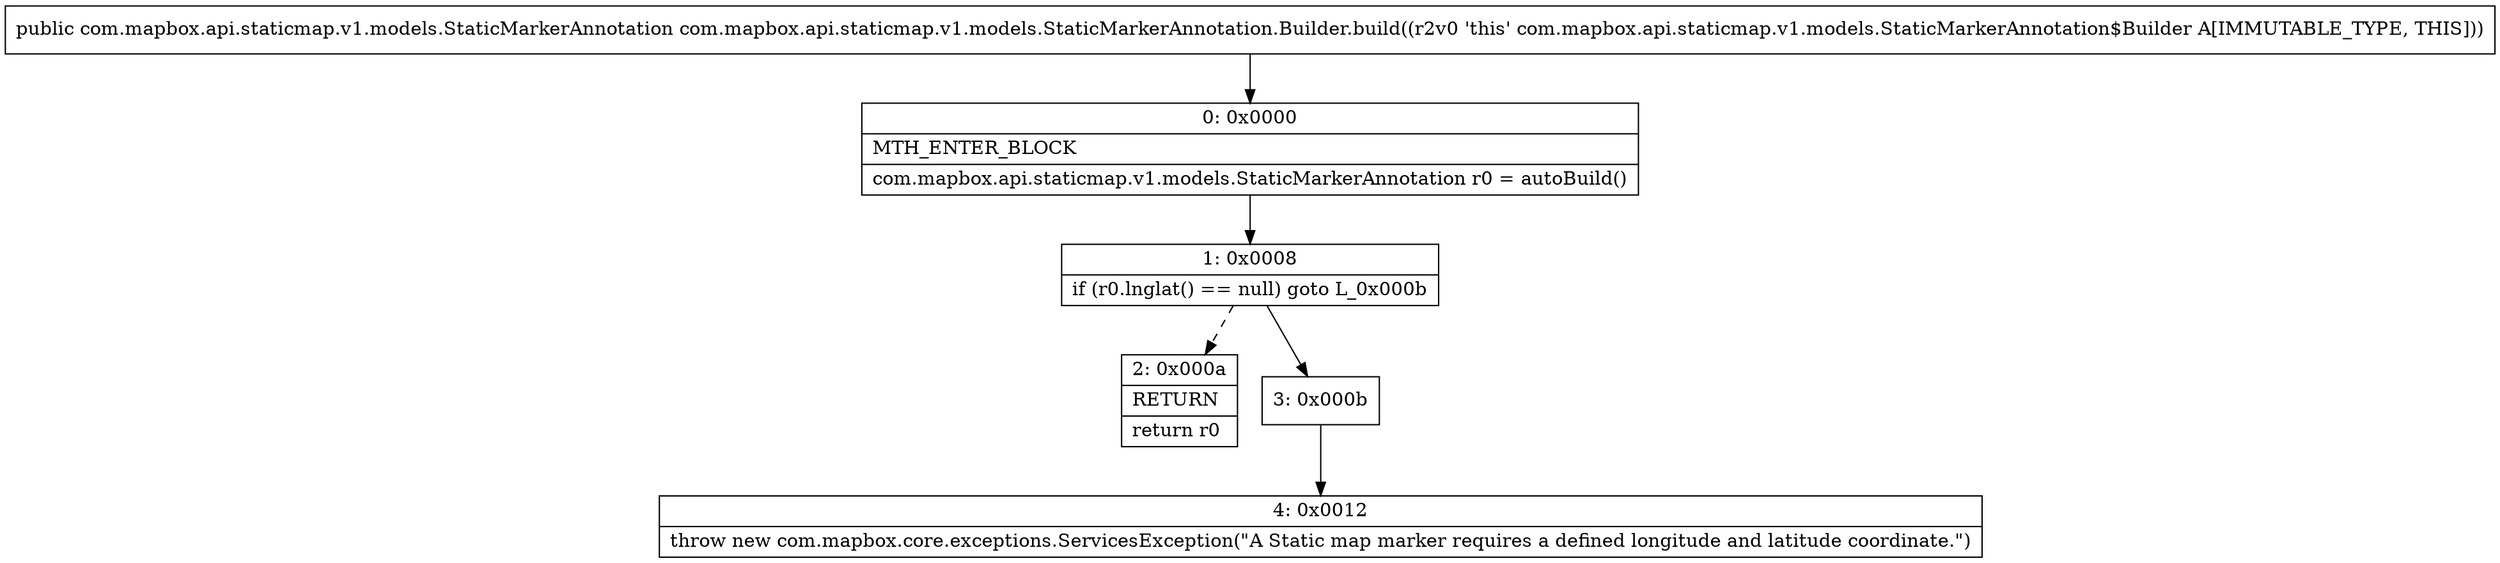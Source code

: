 digraph "CFG forcom.mapbox.api.staticmap.v1.models.StaticMarkerAnnotation.Builder.build()Lcom\/mapbox\/api\/staticmap\/v1\/models\/StaticMarkerAnnotation;" {
Node_0 [shape=record,label="{0\:\ 0x0000|MTH_ENTER_BLOCK\l|com.mapbox.api.staticmap.v1.models.StaticMarkerAnnotation r0 = autoBuild()\l}"];
Node_1 [shape=record,label="{1\:\ 0x0008|if (r0.lnglat() == null) goto L_0x000b\l}"];
Node_2 [shape=record,label="{2\:\ 0x000a|RETURN\l|return r0\l}"];
Node_3 [shape=record,label="{3\:\ 0x000b}"];
Node_4 [shape=record,label="{4\:\ 0x0012|throw new com.mapbox.core.exceptions.ServicesException(\"A Static map marker requires a defined longitude and latitude coordinate.\")\l}"];
MethodNode[shape=record,label="{public com.mapbox.api.staticmap.v1.models.StaticMarkerAnnotation com.mapbox.api.staticmap.v1.models.StaticMarkerAnnotation.Builder.build((r2v0 'this' com.mapbox.api.staticmap.v1.models.StaticMarkerAnnotation$Builder A[IMMUTABLE_TYPE, THIS])) }"];
MethodNode -> Node_0;
Node_0 -> Node_1;
Node_1 -> Node_2[style=dashed];
Node_1 -> Node_3;
Node_3 -> Node_4;
}

